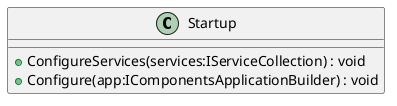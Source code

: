 @startuml
class Startup {
    + ConfigureServices(services:IServiceCollection) : void
    + Configure(app:IComponentsApplicationBuilder) : void
}
@enduml
